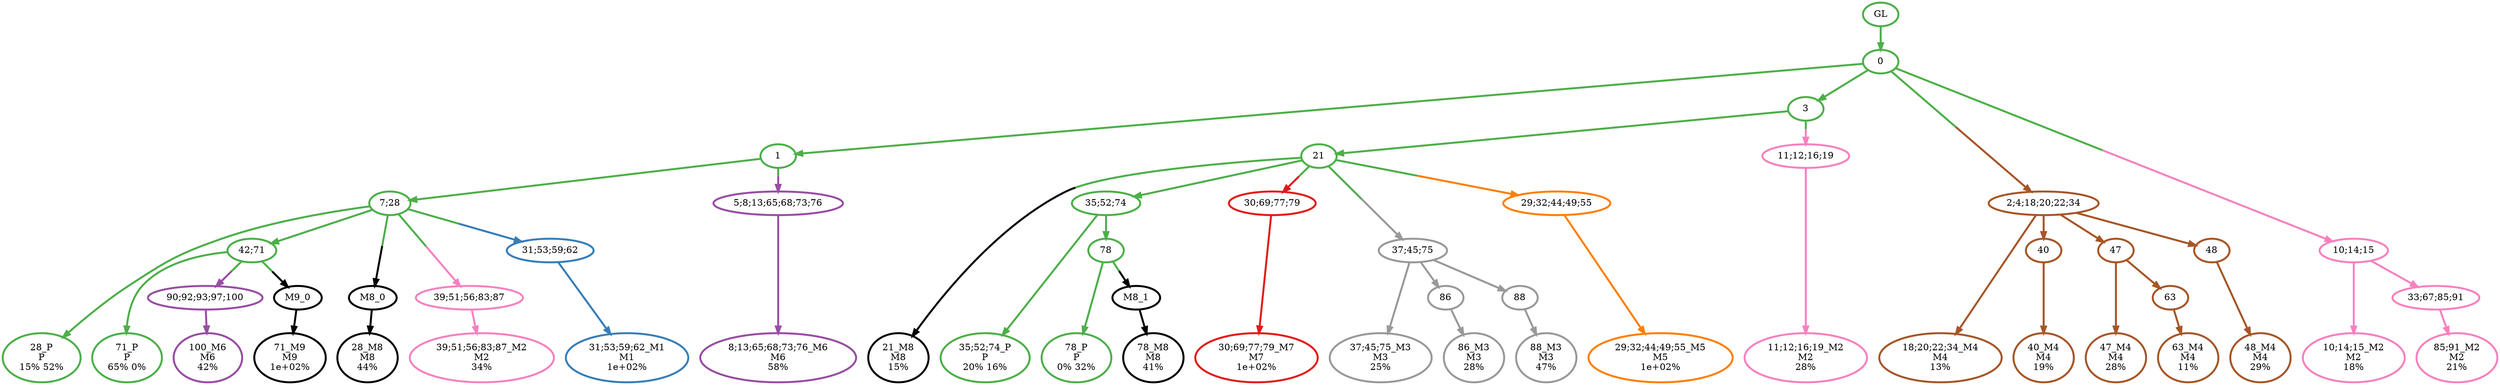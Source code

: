 digraph T {
	{
		rank=same
		49 [penwidth=3,colorscheme=set19,color=3,label="28_P\nP\n15% 52%"]
		47 [penwidth=3,colorscheme=set19,color=3,label="71_P\nP\n65% 0%"]
		43 [penwidth=3,colorscheme=set19,color=3,label="35;52;74_P\nP\n20% 16%"]
		41 [penwidth=3,colorscheme=set19,color=3,label="78_P\nP\n0% 32%"]
		40 [penwidth=3,colorscheme=set19,color=2,label="31;53;59;62_M1\nM1\n1e+02%"]
		39 [penwidth=3,colorscheme=set19,color=8,label="39;51;56;83;87_M2\nM2\n34%"]
		38 [penwidth=3,colorscheme=set19,color=8,label="11;12;16;19_M2\nM2\n28%"]
		37 [penwidth=3,colorscheme=set19,color=8,label="10;14;15_M2\nM2\n18%"]
		35 [penwidth=3,colorscheme=set19,color=8,label="85;91_M2\nM2\n21%"]
		34 [penwidth=3,colorscheme=set19,color=9,label="37;45;75_M3\nM3\n25%"]
		32 [penwidth=3,colorscheme=set19,color=9,label="86_M3\nM3\n28%"]
		30 [penwidth=3,colorscheme=set19,color=9,label="88_M3\nM3\n47%"]
		29 [penwidth=3,colorscheme=set19,color=7,label="18;20;22;34_M4\nM4\n13%"]
		27 [penwidth=3,colorscheme=set19,color=7,label="40_M4\nM4\n19%"]
		25 [penwidth=3,colorscheme=set19,color=7,label="47_M4\nM4\n28%"]
		23 [penwidth=3,colorscheme=set19,color=7,label="63_M4\nM4\n11%"]
		21 [penwidth=3,colorscheme=set19,color=7,label="48_M4\nM4\n29%"]
		20 [penwidth=3,colorscheme=set19,color=5,label="29;32;44;49;55_M5\nM5\n1e+02%"]
		19 [penwidth=3,colorscheme=set19,color=4,label="8;13;65;68;73;76_M6\nM6\n58%"]
		18 [penwidth=3,colorscheme=set19,color=4,label="100_M6\nM6\n42%"]
		17 [penwidth=3,colorscheme=set19,color=1,label="30;69;77;79_M7\nM7\n1e+02%"]
		16 [penwidth=3,colorscheme=set19,color=10,label="28_M8\nM8\n44%"]
		15 [penwidth=3,colorscheme=set19,color=10,label="21_M8\nM8\n15%"]
		14 [penwidth=3,colorscheme=set19,color=10,label="78_M8\nM8\n41%"]
		13 [penwidth=3,colorscheme=set19,color=0,label="71_M9\nM9\n1e+02%"]
	}
	53 [penwidth=3,colorscheme=set19,color=3,label="GL"]
	52 [penwidth=3,colorscheme=set19,color=3,label="0"]
	51 [penwidth=3,colorscheme=set19,color=3,label="1"]
	50 [penwidth=3,colorscheme=set19,color=3,label="7;28"]
	48 [penwidth=3,colorscheme=set19,color=3,label="42;71"]
	46 [penwidth=3,colorscheme=set19,color=3,label="3"]
	45 [penwidth=3,colorscheme=set19,color=3,label="21"]
	44 [penwidth=3,colorscheme=set19,color=3,label="35;52;74"]
	42 [penwidth=3,colorscheme=set19,color=3,label="78"]
	36 [penwidth=3,colorscheme=set19,color=8,label="33;67;85;91"]
	33 [penwidth=3,colorscheme=set19,color=9,label="86"]
	31 [penwidth=3,colorscheme=set19,color=9,label="88"]
	28 [penwidth=3,colorscheme=set19,color=7,label="40"]
	26 [penwidth=3,colorscheme=set19,color=7,label="47"]
	24 [penwidth=3,colorscheme=set19,color=7,label="63"]
	22 [penwidth=3,colorscheme=set19,color=7,label="48"]
	12 [penwidth=3,colorscheme=set19,color=4,label="90;92;93;97;100"]
	11 [penwidth=3,colorscheme=set19,color=0,label="M9_0"]
	10 [penwidth=3,colorscheme=set19,color=10,label="M8_0"]
	9 [penwidth=3,colorscheme=set19,color=10,label="M8_1"]
	8 [penwidth=3,colorscheme=set19,color=8,label="39;51;56;83;87"]
	7 [penwidth=3,colorscheme=set19,color=1,label="30;69;77;79"]
	6 [penwidth=3,colorscheme=set19,color=9,label="37;45;75"]
	5 [penwidth=3,colorscheme=set19,color=4,label="5;8;13;65;68;73;76"]
	4 [penwidth=3,colorscheme=set19,color=5,label="29;32;44;49;55"]
	3 [penwidth=3,colorscheme=set19,color=2,label="31;53;59;62"]
	2 [penwidth=3,colorscheme=set19,color=7,label="2;4;18;20;22;34"]
	1 [penwidth=3,colorscheme=set19,color=8,label="11;12;16;19"]
	0 [penwidth=3,colorscheme=set19,color=8,label="10;14;15"]
	53 -> 52 [penwidth=3,colorscheme=set19,color=3]
	52 -> 51 [penwidth=3,colorscheme=set19,color=3]
	52 -> 46 [penwidth=3,colorscheme=set19,color=3]
	52 -> 2 [penwidth=3,colorscheme=set19,color="3;0.5:7"]
	52 -> 0 [penwidth=3,colorscheme=set19,color="3;0.5:8"]
	51 -> 50 [penwidth=3,colorscheme=set19,color=3]
	51 -> 5 [penwidth=3,colorscheme=set19,color="3;0.5:4"]
	50 -> 49 [penwidth=3,colorscheme=set19,color=3]
	50 -> 48 [penwidth=3,colorscheme=set19,color=3]
	50 -> 10 [penwidth=3,colorscheme=set19,color="3;0.5:10"]
	50 -> 8 [penwidth=3,colorscheme=set19,color="3;0.5:8"]
	50 -> 3 [penwidth=3,colorscheme=set19,color="3;0.5:2"]
	48 -> 47 [penwidth=3,colorscheme=set19,color=3]
	48 -> 11 [penwidth=3,colorscheme=set19,color="3;0.5:0"]
	48 -> 12 [penwidth=3,colorscheme=set19,color="3;0.5:4"]
	46 -> 45 [penwidth=3,colorscheme=set19,color=3]
	46 -> 1 [penwidth=3,colorscheme=set19,color="3;0.5:8"]
	45 -> 44 [penwidth=3,colorscheme=set19,color=3]
	45 -> 15 [penwidth=3,colorscheme=set19,color="3;0.5:10"]
	45 -> 7 [penwidth=3,colorscheme=set19,color="3;0.5:1"]
	45 -> 4 [penwidth=3,colorscheme=set19,color="3;0.5:5"]
	45 -> 6 [penwidth=3,colorscheme=set19,color="3;0.5:9"]
	44 -> 43 [penwidth=3,colorscheme=set19,color=3]
	44 -> 42 [penwidth=3,colorscheme=set19,color=3]
	42 -> 41 [penwidth=3,colorscheme=set19,color=3]
	42 -> 9 [penwidth=3,colorscheme=set19,color="3;0.5:10"]
	36 -> 35 [penwidth=3,colorscheme=set19,color=8]
	33 -> 32 [penwidth=3,colorscheme=set19,color=9]
	31 -> 30 [penwidth=3,colorscheme=set19,color=9]
	28 -> 27 [penwidth=3,colorscheme=set19,color=7]
	26 -> 25 [penwidth=3,colorscheme=set19,color=7]
	26 -> 24 [penwidth=3,colorscheme=set19,color=7]
	24 -> 23 [penwidth=3,colorscheme=set19,color=7]
	22 -> 21 [penwidth=3,colorscheme=set19,color=7]
	12 -> 18 [penwidth=3,colorscheme=set19,color=4]
	11 -> 13 [penwidth=3,colorscheme=set19,color=0]
	10 -> 16 [penwidth=3,colorscheme=set19,color=10]
	9 -> 14 [penwidth=3,colorscheme=set19,color=10]
	8 -> 39 [penwidth=3,colorscheme=set19,color=8]
	7 -> 17 [penwidth=3,colorscheme=set19,color=1]
	6 -> 34 [penwidth=3,colorscheme=set19,color=9]
	6 -> 33 [penwidth=3,colorscheme=set19,color=9]
	6 -> 31 [penwidth=3,colorscheme=set19,color=9]
	5 -> 19 [penwidth=3,colorscheme=set19,color=4]
	4 -> 20 [penwidth=3,colorscheme=set19,color=5]
	3 -> 40 [penwidth=3,colorscheme=set19,color=2]
	2 -> 29 [penwidth=3,colorscheme=set19,color=7]
	2 -> 28 [penwidth=3,colorscheme=set19,color=7]
	2 -> 26 [penwidth=3,colorscheme=set19,color=7]
	2 -> 22 [penwidth=3,colorscheme=set19,color=7]
	1 -> 38 [penwidth=3,colorscheme=set19,color=8]
	0 -> 37 [penwidth=3,colorscheme=set19,color=8]
	0 -> 36 [penwidth=3,colorscheme=set19,color=8]
}
